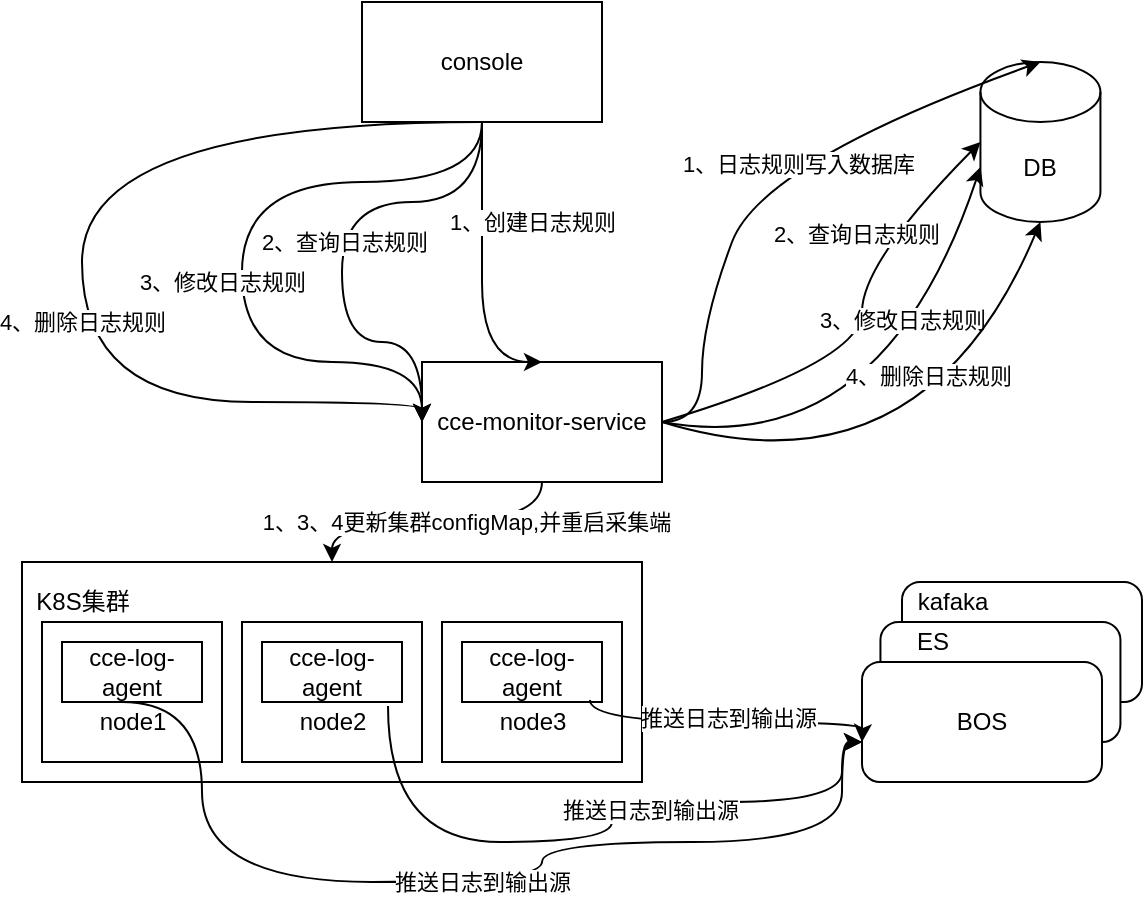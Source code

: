 <mxfile version="14.2.9" type="github">
  <diagram id="pjdqwpTUQw7u5__OOHZW" name="Page-1">
    <mxGraphModel dx="786" dy="402" grid="1" gridSize="10" guides="1" tooltips="1" connect="1" arrows="1" fold="1" page="1" pageScale="1" pageWidth="827" pageHeight="1169" math="0" shadow="0">
      <root>
        <mxCell id="0" />
        <mxCell id="1" parent="0" />
        <mxCell id="Iioxmx9tCAsQEgr3RTSH-39" style="edgeStyle=orthogonalEdgeStyle;curved=1;rounded=0;orthogonalLoop=1;jettySize=auto;html=1;exitX=0.5;exitY=1;exitDx=0;exitDy=0;entryX=0.5;entryY=0;entryDx=0;entryDy=0;" edge="1" parent="1" source="Iioxmx9tCAsQEgr3RTSH-1" target="Iioxmx9tCAsQEgr3RTSH-2">
          <mxGeometry relative="1" as="geometry" />
        </mxCell>
        <mxCell id="Iioxmx9tCAsQEgr3RTSH-40" value="1、3、4更新集群configMap,并重启采集端" style="edgeLabel;html=1;align=center;verticalAlign=middle;resizable=0;points=[];" vertex="1" connectable="0" parent="Iioxmx9tCAsQEgr3RTSH-39">
          <mxGeometry x="-0.2" relative="1" as="geometry">
            <mxPoint as="offset" />
          </mxGeometry>
        </mxCell>
        <mxCell id="Iioxmx9tCAsQEgr3RTSH-1" value="cce-monitor-service" style="rounded=0;whiteSpace=wrap;html=1;" vertex="1" parent="1">
          <mxGeometry x="290" y="180" width="120" height="60" as="geometry" />
        </mxCell>
        <mxCell id="Iioxmx9tCAsQEgr3RTSH-2" value="" style="rounded=0;whiteSpace=wrap;html=1;" vertex="1" parent="1">
          <mxGeometry x="90" y="280" width="310" height="110" as="geometry" />
        </mxCell>
        <mxCell id="Iioxmx9tCAsQEgr3RTSH-3" value="console" style="rounded=0;whiteSpace=wrap;html=1;" vertex="1" parent="1">
          <mxGeometry x="260" width="120" height="60" as="geometry" />
        </mxCell>
        <mxCell id="Iioxmx9tCAsQEgr3RTSH-4" value="DB" style="shape=cylinder3;whiteSpace=wrap;html=1;boundedLbl=1;backgroundOutline=1;size=15;" vertex="1" parent="1">
          <mxGeometry x="569.22" y="30" width="60" height="80" as="geometry" />
        </mxCell>
        <mxCell id="Iioxmx9tCAsQEgr3RTSH-5" value="" style="rounded=0;whiteSpace=wrap;html=1;" vertex="1" parent="1">
          <mxGeometry x="100" y="310" width="90" height="70" as="geometry" />
        </mxCell>
        <mxCell id="Iioxmx9tCAsQEgr3RTSH-9" value="" style="rounded=0;whiteSpace=wrap;html=1;" vertex="1" parent="1">
          <mxGeometry x="200" y="310" width="90" height="70" as="geometry" />
        </mxCell>
        <mxCell id="Iioxmx9tCAsQEgr3RTSH-10" value="" style="rounded=0;whiteSpace=wrap;html=1;" vertex="1" parent="1">
          <mxGeometry x="300" y="310" width="90" height="70" as="geometry" />
        </mxCell>
        <mxCell id="Iioxmx9tCAsQEgr3RTSH-11" value="cce-log-agent" style="rounded=0;whiteSpace=wrap;html=1;" vertex="1" parent="1">
          <mxGeometry x="110" y="320" width="70" height="30" as="geometry" />
        </mxCell>
        <mxCell id="Iioxmx9tCAsQEgr3RTSH-12" value="cce-log-agent" style="rounded=0;whiteSpace=wrap;html=1;" vertex="1" parent="1">
          <mxGeometry x="210" y="320" width="70" height="30" as="geometry" />
        </mxCell>
        <mxCell id="Iioxmx9tCAsQEgr3RTSH-13" value="cce-log-agent" style="rounded=0;whiteSpace=wrap;html=1;" vertex="1" parent="1">
          <mxGeometry x="310" y="320" width="70" height="30" as="geometry" />
        </mxCell>
        <mxCell id="Iioxmx9tCAsQEgr3RTSH-14" value="node1" style="text;html=1;align=center;verticalAlign=middle;resizable=0;points=[];autosize=1;" vertex="1" parent="1">
          <mxGeometry x="120" y="350" width="50" height="20" as="geometry" />
        </mxCell>
        <mxCell id="Iioxmx9tCAsQEgr3RTSH-15" value="node3" style="text;html=1;align=center;verticalAlign=middle;resizable=0;points=[];autosize=1;" vertex="1" parent="1">
          <mxGeometry x="320" y="350" width="50" height="20" as="geometry" />
        </mxCell>
        <mxCell id="Iioxmx9tCAsQEgr3RTSH-16" value="node2" style="text;html=1;align=center;verticalAlign=middle;resizable=0;points=[];autosize=1;" vertex="1" parent="1">
          <mxGeometry x="220" y="350" width="50" height="20" as="geometry" />
        </mxCell>
        <mxCell id="Iioxmx9tCAsQEgr3RTSH-18" value="K8S集群" style="text;html=1;align=center;verticalAlign=middle;resizable=0;points=[];autosize=1;" vertex="1" parent="1">
          <mxGeometry x="90" y="290" width="60" height="20" as="geometry" />
        </mxCell>
        <mxCell id="Iioxmx9tCAsQEgr3RTSH-20" value="" style="curved=1;endArrow=classic;html=1;exitX=0.5;exitY=1;exitDx=0;exitDy=0;edgeStyle=orthogonalEdgeStyle;" edge="1" parent="1" source="Iioxmx9tCAsQEgr3RTSH-3">
          <mxGeometry width="50" height="50" relative="1" as="geometry">
            <mxPoint x="380" y="240" as="sourcePoint" />
            <mxPoint x="290" y="210" as="targetPoint" />
            <Array as="points">
              <mxPoint x="320" y="90" />
              <mxPoint x="200" y="90" />
              <mxPoint x="200" y="180" />
              <mxPoint x="290" y="180" />
            </Array>
          </mxGeometry>
        </mxCell>
        <mxCell id="Iioxmx9tCAsQEgr3RTSH-21" value="3、修改日志规则" style="edgeLabel;html=1;align=center;verticalAlign=middle;resizable=0;points=[];" vertex="1" connectable="0" parent="Iioxmx9tCAsQEgr3RTSH-20">
          <mxGeometry x="0.05" y="1" relative="1" as="geometry">
            <mxPoint x="-11" y="11" as="offset" />
          </mxGeometry>
        </mxCell>
        <mxCell id="Iioxmx9tCAsQEgr3RTSH-23" value="" style="curved=1;endArrow=classic;html=1;entryX=0.5;entryY=0;entryDx=0;entryDy=0;edgeStyle=orthogonalEdgeStyle;" edge="1" parent="1" target="Iioxmx9tCAsQEgr3RTSH-1">
          <mxGeometry width="50" height="50" relative="1" as="geometry">
            <mxPoint x="320" y="60" as="sourcePoint" />
            <mxPoint x="280" y="200" as="targetPoint" />
            <Array as="points">
              <mxPoint x="320" y="100" />
              <mxPoint x="320" y="100" />
            </Array>
          </mxGeometry>
        </mxCell>
        <mxCell id="Iioxmx9tCAsQEgr3RTSH-24" value="1、创建日志规则" style="edgeLabel;html=1;align=center;verticalAlign=middle;resizable=0;points=[];" vertex="1" connectable="0" parent="Iioxmx9tCAsQEgr3RTSH-23">
          <mxGeometry x="0.05" y="1" relative="1" as="geometry">
            <mxPoint x="24" y="-29" as="offset" />
          </mxGeometry>
        </mxCell>
        <mxCell id="Iioxmx9tCAsQEgr3RTSH-25" value="" style="curved=1;endArrow=classic;html=1;edgeStyle=orthogonalEdgeStyle;" edge="1" parent="1">
          <mxGeometry width="50" height="50" relative="1" as="geometry">
            <mxPoint x="320" y="60" as="sourcePoint" />
            <mxPoint x="290" y="210" as="targetPoint" />
            <Array as="points">
              <mxPoint x="120" y="60" />
              <mxPoint x="120" y="200" />
              <mxPoint x="290" y="200" />
            </Array>
          </mxGeometry>
        </mxCell>
        <mxCell id="Iioxmx9tCAsQEgr3RTSH-26" value="4、删除日志规则" style="edgeLabel;html=1;align=center;verticalAlign=middle;resizable=0;points=[];" vertex="1" connectable="0" parent="Iioxmx9tCAsQEgr3RTSH-25">
          <mxGeometry x="0.05" y="1" relative="1" as="geometry">
            <mxPoint x="-1" y="27" as="offset" />
          </mxGeometry>
        </mxCell>
        <mxCell id="Iioxmx9tCAsQEgr3RTSH-27" value="" style="curved=1;endArrow=classic;html=1;exitX=0.5;exitY=1;exitDx=0;exitDy=0;edgeStyle=orthogonalEdgeStyle;entryX=0;entryY=0.5;entryDx=0;entryDy=0;" edge="1" parent="1" source="Iioxmx9tCAsQEgr3RTSH-3" target="Iioxmx9tCAsQEgr3RTSH-1">
          <mxGeometry width="50" height="50" relative="1" as="geometry">
            <mxPoint x="430" y="70" as="sourcePoint" />
            <mxPoint x="250" y="170" as="targetPoint" />
            <Array as="points">
              <mxPoint x="320" y="100" />
              <mxPoint x="250" y="100" />
              <mxPoint x="250" y="170" />
            </Array>
          </mxGeometry>
        </mxCell>
        <mxCell id="Iioxmx9tCAsQEgr3RTSH-28" value="2、查询日志规则" style="edgeLabel;html=1;align=center;verticalAlign=middle;resizable=0;points=[];" vertex="1" connectable="0" parent="Iioxmx9tCAsQEgr3RTSH-27">
          <mxGeometry x="0.05" y="1" relative="1" as="geometry">
            <mxPoint y="-7" as="offset" />
          </mxGeometry>
        </mxCell>
        <mxCell id="Iioxmx9tCAsQEgr3RTSH-30" value="" style="curved=1;endArrow=classic;html=1;exitX=1;exitY=0.5;exitDx=0;exitDy=0;entryX=0.5;entryY=0;entryDx=0;entryDy=0;entryPerimeter=0;" edge="1" parent="1" source="Iioxmx9tCAsQEgr3RTSH-1" target="Iioxmx9tCAsQEgr3RTSH-4">
          <mxGeometry width="50" height="50" relative="1" as="geometry">
            <mxPoint x="380" y="210" as="sourcePoint" />
            <mxPoint x="430" y="160" as="targetPoint" />
            <Array as="points">
              <mxPoint x="430" y="210" />
              <mxPoint x="430" y="160" />
              <mxPoint x="460" y="80" />
            </Array>
          </mxGeometry>
        </mxCell>
        <mxCell id="Iioxmx9tCAsQEgr3RTSH-34" value="1、日志规则写入数据库" style="edgeLabel;html=1;align=center;verticalAlign=middle;resizable=0;points=[];" vertex="1" connectable="0" parent="Iioxmx9tCAsQEgr3RTSH-30">
          <mxGeometry x="0.132" y="-7" relative="1" as="geometry">
            <mxPoint as="offset" />
          </mxGeometry>
        </mxCell>
        <mxCell id="Iioxmx9tCAsQEgr3RTSH-31" value="" style="curved=1;endArrow=classic;html=1;exitX=1;exitY=0.5;exitDx=0;exitDy=0;entryX=0;entryY=0.5;entryDx=0;entryDy=0;entryPerimeter=0;" edge="1" parent="1" source="Iioxmx9tCAsQEgr3RTSH-1" target="Iioxmx9tCAsQEgr3RTSH-4">
          <mxGeometry width="50" height="50" relative="1" as="geometry">
            <mxPoint x="490" y="180" as="sourcePoint" />
            <mxPoint x="600" y="90" as="targetPoint" />
            <Array as="points">
              <mxPoint x="510" y="180" />
              <mxPoint x="510" y="130" />
            </Array>
          </mxGeometry>
        </mxCell>
        <mxCell id="Iioxmx9tCAsQEgr3RTSH-36" value="2、查询日志规则" style="edgeLabel;html=1;align=center;verticalAlign=middle;resizable=0;points=[];" vertex="1" connectable="0" parent="Iioxmx9tCAsQEgr3RTSH-31">
          <mxGeometry x="0.114" y="3" relative="1" as="geometry">
            <mxPoint y="-35.4" as="offset" />
          </mxGeometry>
        </mxCell>
        <mxCell id="Iioxmx9tCAsQEgr3RTSH-32" value="" style="curved=1;endArrow=classic;html=1;exitX=1;exitY=0.5;exitDx=0;exitDy=0;entryX=0;entryY=0;entryDx=0;entryDy=52.5;entryPerimeter=0;" edge="1" parent="1" source="Iioxmx9tCAsQEgr3RTSH-1" target="Iioxmx9tCAsQEgr3RTSH-4">
          <mxGeometry width="50" height="50" relative="1" as="geometry">
            <mxPoint x="500" y="230" as="sourcePoint" />
            <mxPoint x="610" y="140" as="targetPoint" />
            <Array as="points">
              <mxPoint x="520" y="230" />
            </Array>
          </mxGeometry>
        </mxCell>
        <mxCell id="Iioxmx9tCAsQEgr3RTSH-37" value="3、修改日志规则" style="edgeLabel;html=1;align=center;verticalAlign=middle;resizable=0;points=[];" vertex="1" connectable="0" parent="Iioxmx9tCAsQEgr3RTSH-32">
          <mxGeometry x="0.367" y="13" relative="1" as="geometry">
            <mxPoint as="offset" />
          </mxGeometry>
        </mxCell>
        <mxCell id="Iioxmx9tCAsQEgr3RTSH-33" value="" style="curved=1;endArrow=classic;html=1;exitX=1;exitY=0.5;exitDx=0;exitDy=0;entryX=0.5;entryY=1;entryDx=0;entryDy=0;entryPerimeter=0;" edge="1" parent="1" source="Iioxmx9tCAsQEgr3RTSH-1" target="Iioxmx9tCAsQEgr3RTSH-4">
          <mxGeometry width="50" height="50" relative="1" as="geometry">
            <mxPoint x="530" y="280" as="sourcePoint" />
            <mxPoint x="640" y="190" as="targetPoint" />
            <Array as="points">
              <mxPoint x="540" y="250" />
            </Array>
          </mxGeometry>
        </mxCell>
        <mxCell id="Iioxmx9tCAsQEgr3RTSH-38" value="4、删除日志规则" style="edgeLabel;html=1;align=center;verticalAlign=middle;resizable=0;points=[];" vertex="1" connectable="0" parent="Iioxmx9tCAsQEgr3RTSH-33">
          <mxGeometry x="0.349" y="22" relative="1" as="geometry">
            <mxPoint y="-1" as="offset" />
          </mxGeometry>
        </mxCell>
        <mxCell id="Iioxmx9tCAsQEgr3RTSH-41" value="" style="rounded=1;whiteSpace=wrap;html=1;" vertex="1" parent="1">
          <mxGeometry x="530" y="290" width="120" height="60" as="geometry" />
        </mxCell>
        <mxCell id="Iioxmx9tCAsQEgr3RTSH-42" value="" style="rounded=1;whiteSpace=wrap;html=1;" vertex="1" parent="1">
          <mxGeometry x="519.22" y="310" width="120" height="60" as="geometry" />
        </mxCell>
        <mxCell id="Iioxmx9tCAsQEgr3RTSH-43" value="BOS" style="rounded=1;whiteSpace=wrap;html=1;" vertex="1" parent="1">
          <mxGeometry x="510" y="330" width="120" height="60" as="geometry" />
        </mxCell>
        <mxCell id="Iioxmx9tCAsQEgr3RTSH-44" value="" style="endArrow=classic;html=1;exitX=0.4;exitY=0;exitDx=0;exitDy=0;exitPerimeter=0;edgeStyle=orthogonalEdgeStyle;curved=1;" edge="1" parent="1" source="Iioxmx9tCAsQEgr3RTSH-14">
          <mxGeometry width="50" height="50" relative="1" as="geometry">
            <mxPoint x="380" y="310" as="sourcePoint" />
            <mxPoint x="510" y="370" as="targetPoint" />
            <Array as="points">
              <mxPoint x="180" y="350" />
              <mxPoint x="180" y="440" />
              <mxPoint x="350" y="440" />
              <mxPoint x="350" y="420" />
              <mxPoint x="500" y="420" />
              <mxPoint x="500" y="370" />
            </Array>
          </mxGeometry>
        </mxCell>
        <mxCell id="Iioxmx9tCAsQEgr3RTSH-56" value="推送日志到输出源" style="edgeLabel;html=1;align=center;verticalAlign=middle;resizable=0;points=[];" vertex="1" connectable="0" parent="Iioxmx9tCAsQEgr3RTSH-44">
          <mxGeometry x="0.404" y="-1" relative="1" as="geometry">
            <mxPoint x="-82" y="19" as="offset" />
          </mxGeometry>
        </mxCell>
        <mxCell id="Iioxmx9tCAsQEgr3RTSH-50" value="" style="endArrow=classic;html=1;exitX=0.914;exitY=0.967;exitDx=0;exitDy=0;exitPerimeter=0;edgeStyle=orthogonalEdgeStyle;curved=1;" edge="1" parent="1" source="Iioxmx9tCAsQEgr3RTSH-13">
          <mxGeometry width="50" height="50" relative="1" as="geometry">
            <mxPoint x="420" y="460" as="sourcePoint" />
            <mxPoint x="510" y="370" as="targetPoint" />
          </mxGeometry>
        </mxCell>
        <mxCell id="Iioxmx9tCAsQEgr3RTSH-59" value="推送日志到输出源" style="edgeLabel;html=1;align=center;verticalAlign=middle;resizable=0;points=[];" vertex="1" connectable="0" parent="Iioxmx9tCAsQEgr3RTSH-50">
          <mxGeometry x="0.019" y="2" relative="1" as="geometry">
            <mxPoint as="offset" />
          </mxGeometry>
        </mxCell>
        <mxCell id="Iioxmx9tCAsQEgr3RTSH-51" value="" style="endArrow=classic;html=1;exitX=1.06;exitY=0.1;exitDx=0;exitDy=0;exitPerimeter=0;edgeStyle=orthogonalEdgeStyle;curved=1;" edge="1" parent="1" source="Iioxmx9tCAsQEgr3RTSH-16">
          <mxGeometry width="50" height="50" relative="1" as="geometry">
            <mxPoint x="390" y="430" as="sourcePoint" />
            <mxPoint x="510" y="370" as="targetPoint" />
            <Array as="points">
              <mxPoint x="273" y="420" />
              <mxPoint x="385" y="420" />
              <mxPoint x="385" y="400" />
              <mxPoint x="500" y="400" />
            </Array>
          </mxGeometry>
        </mxCell>
        <mxCell id="Iioxmx9tCAsQEgr3RTSH-58" value="推送日志到输出源" style="edgeLabel;html=1;align=center;verticalAlign=middle;resizable=0;points=[];" vertex="1" connectable="0" parent="Iioxmx9tCAsQEgr3RTSH-51">
          <mxGeometry x="0.234" y="-4" relative="1" as="geometry">
            <mxPoint as="offset" />
          </mxGeometry>
        </mxCell>
        <mxCell id="Iioxmx9tCAsQEgr3RTSH-54" value="ES" style="text;html=1;align=center;verticalAlign=middle;resizable=0;points=[];autosize=1;" vertex="1" parent="1">
          <mxGeometry x="530" y="310" width="30" height="20" as="geometry" />
        </mxCell>
        <mxCell id="Iioxmx9tCAsQEgr3RTSH-55" value="kafaka" style="text;html=1;align=center;verticalAlign=middle;resizable=0;points=[];autosize=1;" vertex="1" parent="1">
          <mxGeometry x="530" y="290" width="50" height="20" as="geometry" />
        </mxCell>
      </root>
    </mxGraphModel>
  </diagram>
</mxfile>
